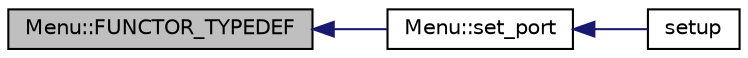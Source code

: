digraph "Menu::FUNCTOR_TYPEDEF"
{
 // INTERACTIVE_SVG=YES
  edge [fontname="Helvetica",fontsize="10",labelfontname="Helvetica",labelfontsize="10"];
  node [fontname="Helvetica",fontsize="10",shape=record];
  rankdir="LR";
  Node1 [label="Menu::FUNCTOR_TYPEDEF",height=0.2,width=0.4,color="black", fillcolor="grey75", style="filled", fontcolor="black"];
  Node1 -> Node2 [dir="back",color="midnightblue",fontsize="10",style="solid",fontname="Helvetica"];
  Node2 [label="Menu::set_port",height=0.2,width=0.4,color="black", fillcolor="white", style="filled",URL="$classMenu.html#a5c89b865956883acd418609f9414eca7"];
  Node2 -> Node3 [dir="back",color="midnightblue",fontsize="10",style="solid",fontname="Helvetica"];
  Node3 [label="setup",height=0.2,width=0.4,color="black", fillcolor="white", style="filled",URL="$GPIOTest_8cpp.html#a4fc01d736fe50cf5b977f755b675f11d"];
}
